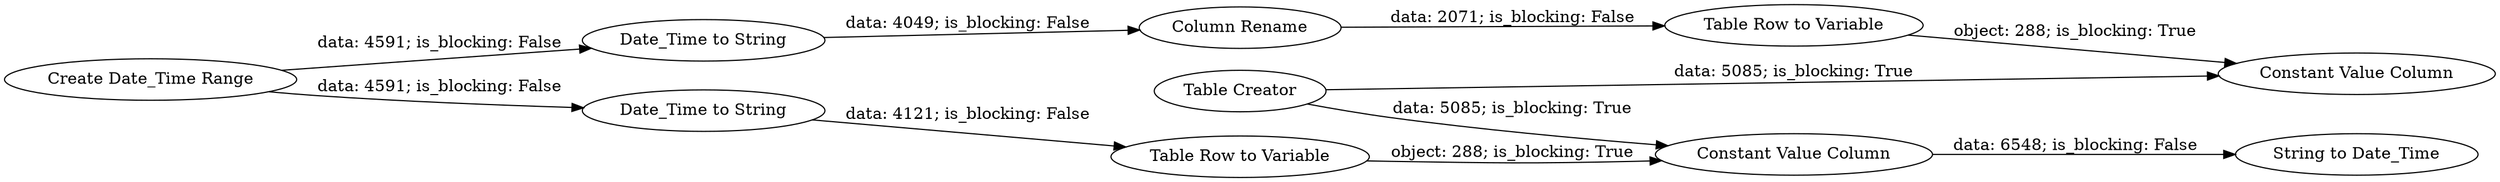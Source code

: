 digraph {
	"-5518420774509654453_19" [label="Table Creator"]
	"-5518420774509654453_6" [label="Create Date_Time Range"]
	"-5518420774509654453_20" [label="Constant Value Column"]
	"-5518420774509654453_28" [label="Table Row to Variable"]
	"-5518420774509654453_25" [label="Date_Time to String"]
	"-5518420774509654453_17" [label="Column Rename"]
	"-5518420774509654453_16" [label="Date_Time to String"]
	"-5518420774509654453_27" [label="Table Row to Variable"]
	"-5518420774509654453_23" [label="Constant Value Column"]
	"-5518420774509654453_26" [label="String to Date_Time"]
	"-5518420774509654453_6" -> "-5518420774509654453_25" [label="data: 4591; is_blocking: False"]
	"-5518420774509654453_25" -> "-5518420774509654453_27" [label="data: 4121; is_blocking: False"]
	"-5518420774509654453_19" -> "-5518420774509654453_23" [label="data: 5085; is_blocking: True"]
	"-5518420774509654453_27" -> "-5518420774509654453_23" [label="object: 288; is_blocking: True"]
	"-5518420774509654453_28" -> "-5518420774509654453_20" [label="object: 288; is_blocking: True"]
	"-5518420774509654453_23" -> "-5518420774509654453_26" [label="data: 6548; is_blocking: False"]
	"-5518420774509654453_6" -> "-5518420774509654453_16" [label="data: 4591; is_blocking: False"]
	"-5518420774509654453_19" -> "-5518420774509654453_20" [label="data: 5085; is_blocking: True"]
	"-5518420774509654453_16" -> "-5518420774509654453_17" [label="data: 4049; is_blocking: False"]
	"-5518420774509654453_17" -> "-5518420774509654453_28" [label="data: 2071; is_blocking: False"]
	rankdir=LR
}
